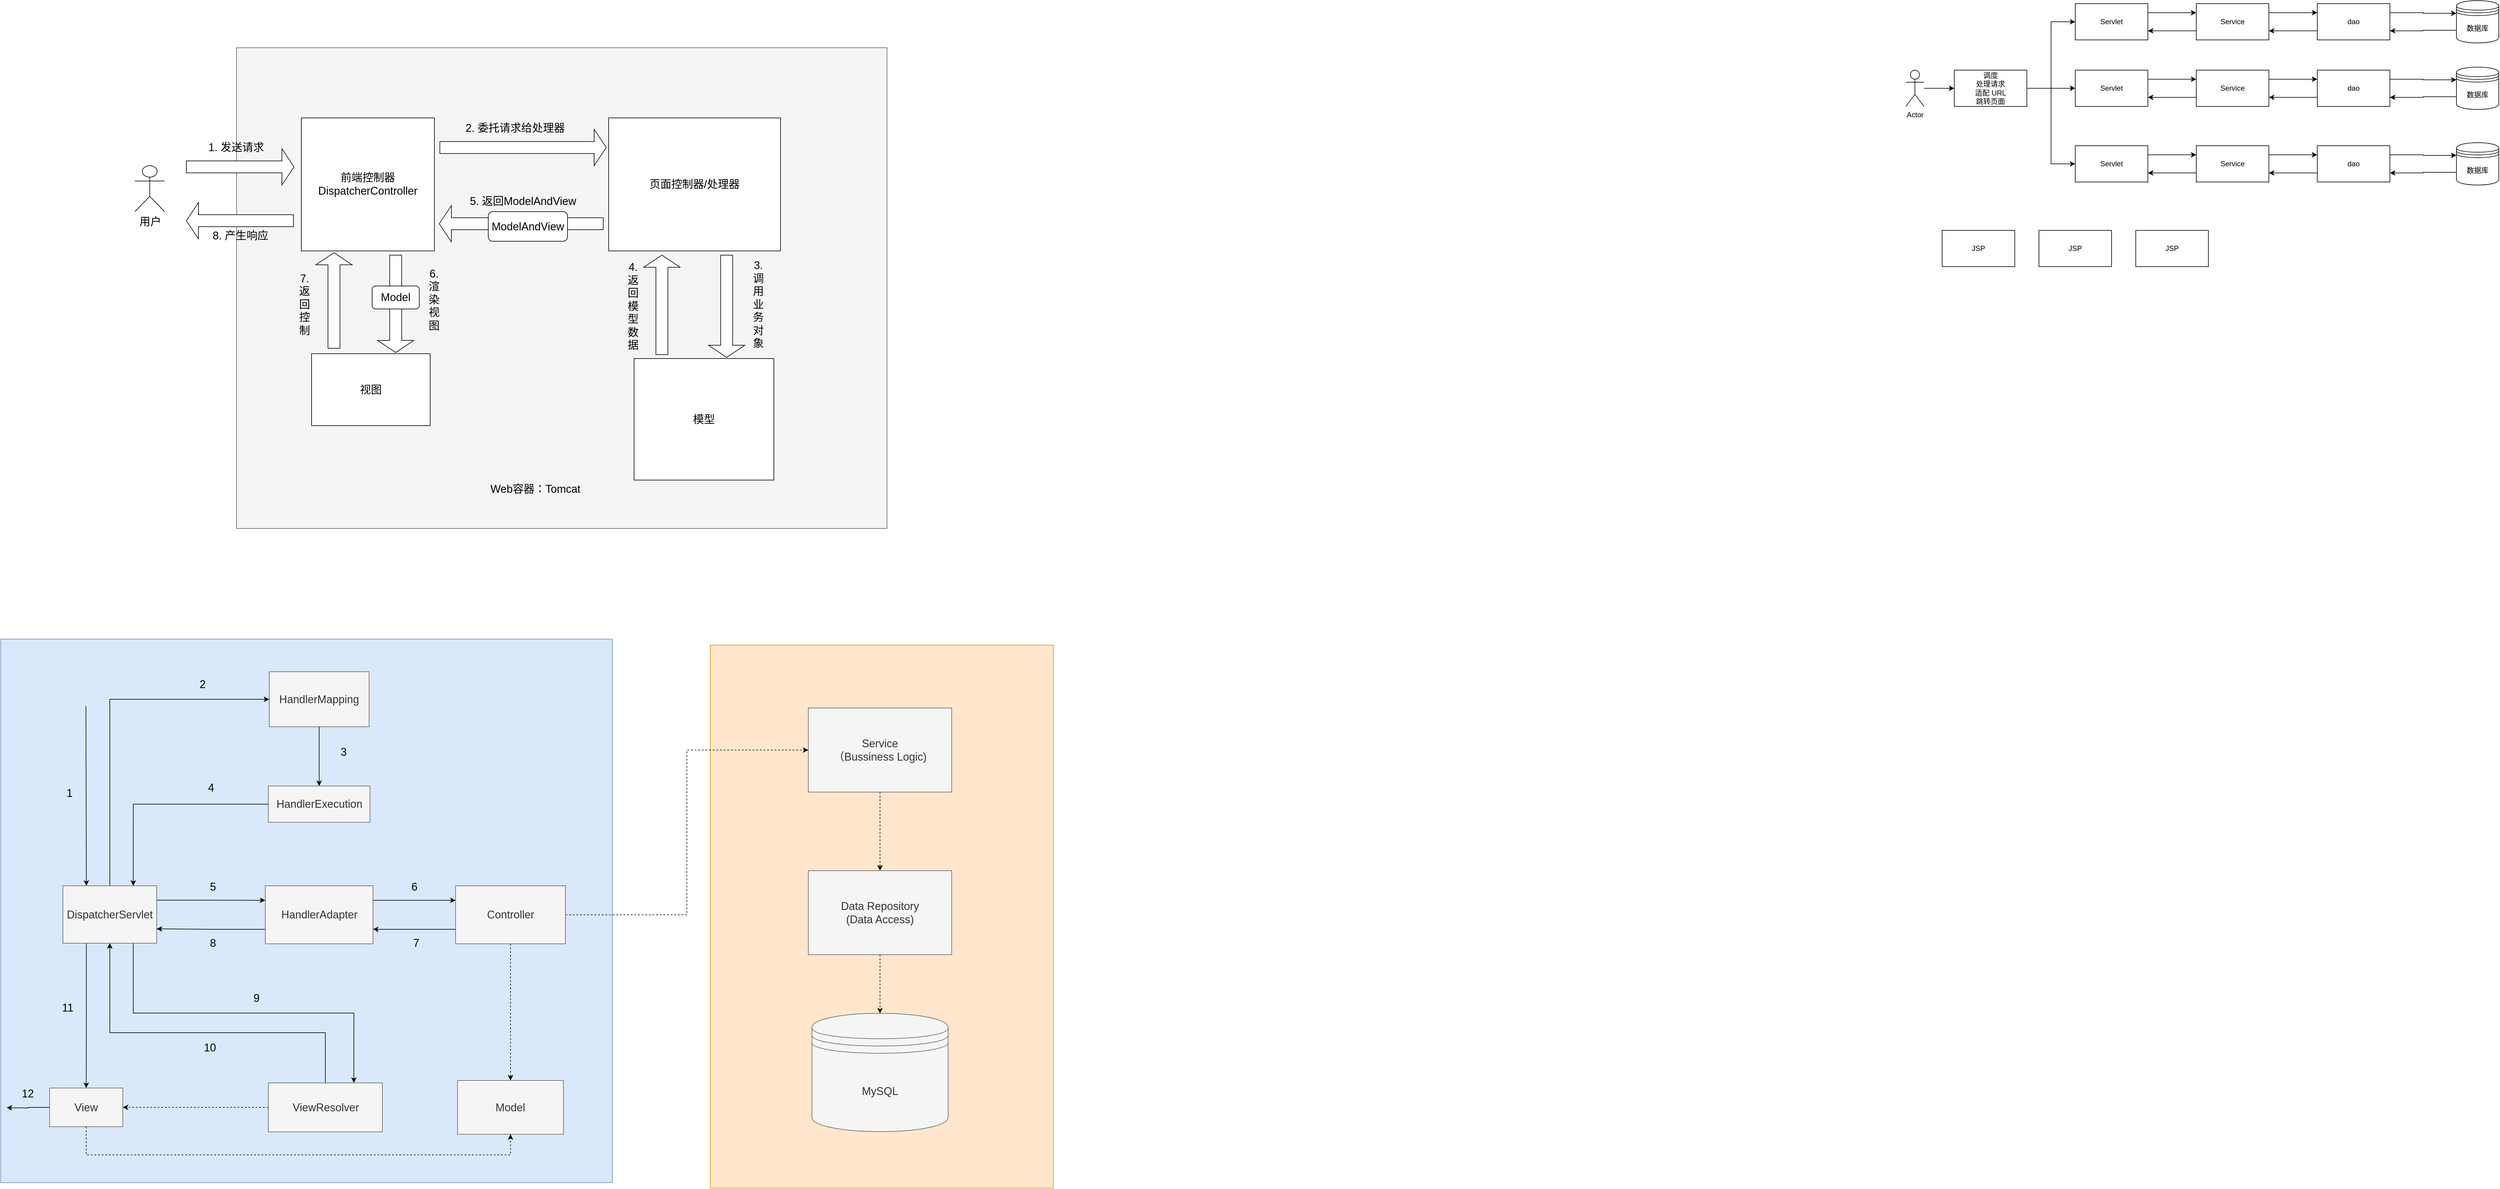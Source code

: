 <mxfile version="20.1.4" type="github">
  <diagram id="4tOisqnhH95XmzhV952y" name="第 1 页">
    <mxGraphModel dx="4794" dy="1034" grid="0" gridSize="10" guides="1" tooltips="1" connect="1" arrows="1" fold="1" page="0" pageScale="1" pageWidth="827" pageHeight="1169" math="0" shadow="0">
      <root>
        <mxCell id="0" />
        <mxCell id="1" parent="0" />
        <mxCell id="DMb4ahATADNOb4X12-S3-3" style="edgeStyle=orthogonalEdgeStyle;rounded=0;orthogonalLoop=1;jettySize=auto;html=1;" parent="1" source="DMb4ahATADNOb4X12-S3-1" target="DMb4ahATADNOb4X12-S3-2" edge="1">
          <mxGeometry relative="1" as="geometry" />
        </mxCell>
        <mxCell id="DMb4ahATADNOb4X12-S3-1" value="Actor" style="shape=umlActor;verticalLabelPosition=bottom;verticalAlign=top;html=1;outlineConnect=0;" parent="1" vertex="1">
          <mxGeometry x="40" y="260" width="30" height="60" as="geometry" />
        </mxCell>
        <mxCell id="DMb4ahATADNOb4X12-S3-16" style="edgeStyle=orthogonalEdgeStyle;rounded=0;orthogonalLoop=1;jettySize=auto;html=1;entryX=0;entryY=0.5;entryDx=0;entryDy=0;" parent="1" source="DMb4ahATADNOb4X12-S3-2" target="DMb4ahATADNOb4X12-S3-4" edge="1">
          <mxGeometry relative="1" as="geometry" />
        </mxCell>
        <mxCell id="DMb4ahATADNOb4X12-S3-47" style="edgeStyle=orthogonalEdgeStyle;rounded=0;orthogonalLoop=1;jettySize=auto;html=1;" parent="1" source="DMb4ahATADNOb4X12-S3-2" target="DMb4ahATADNOb4X12-S3-28" edge="1">
          <mxGeometry relative="1" as="geometry" />
        </mxCell>
        <mxCell id="DMb4ahATADNOb4X12-S3-48" style="edgeStyle=orthogonalEdgeStyle;rounded=0;orthogonalLoop=1;jettySize=auto;html=1;entryX=0;entryY=0.5;entryDx=0;entryDy=0;" parent="1" source="DMb4ahATADNOb4X12-S3-2" target="DMb4ahATADNOb4X12-S3-38" edge="1">
          <mxGeometry relative="1" as="geometry" />
        </mxCell>
        <mxCell id="DMb4ahATADNOb4X12-S3-2" value="调度&lt;br&gt;处理请求&lt;br&gt;适配 URL&lt;br&gt;跳转页面" style="rounded=0;whiteSpace=wrap;html=1;" parent="1" vertex="1">
          <mxGeometry x="120" y="260" width="120" height="60" as="geometry" />
        </mxCell>
        <mxCell id="DMb4ahATADNOb4X12-S3-9" style="edgeStyle=orthogonalEdgeStyle;rounded=0;orthogonalLoop=1;jettySize=auto;html=1;exitX=1;exitY=0.25;exitDx=0;exitDy=0;entryX=0;entryY=0.25;entryDx=0;entryDy=0;" parent="1" source="DMb4ahATADNOb4X12-S3-4" target="DMb4ahATADNOb4X12-S3-5" edge="1">
          <mxGeometry relative="1" as="geometry" />
        </mxCell>
        <mxCell id="DMb4ahATADNOb4X12-S3-4" value="Servlet" style="rounded=0;whiteSpace=wrap;html=1;" parent="1" vertex="1">
          <mxGeometry x="320" y="150" width="120" height="60" as="geometry" />
        </mxCell>
        <mxCell id="DMb4ahATADNOb4X12-S3-10" style="edgeStyle=orthogonalEdgeStyle;rounded=0;orthogonalLoop=1;jettySize=auto;html=1;exitX=1;exitY=0.25;exitDx=0;exitDy=0;entryX=0;entryY=0.25;entryDx=0;entryDy=0;" parent="1" source="DMb4ahATADNOb4X12-S3-5" target="DMb4ahATADNOb4X12-S3-6" edge="1">
          <mxGeometry relative="1" as="geometry" />
        </mxCell>
        <mxCell id="DMb4ahATADNOb4X12-S3-15" style="edgeStyle=orthogonalEdgeStyle;rounded=0;orthogonalLoop=1;jettySize=auto;html=1;exitX=0;exitY=0.75;exitDx=0;exitDy=0;entryX=1;entryY=0.75;entryDx=0;entryDy=0;" parent="1" source="DMb4ahATADNOb4X12-S3-5" target="DMb4ahATADNOb4X12-S3-4" edge="1">
          <mxGeometry relative="1" as="geometry" />
        </mxCell>
        <mxCell id="DMb4ahATADNOb4X12-S3-5" value="Service" style="rounded=0;whiteSpace=wrap;html=1;" parent="1" vertex="1">
          <mxGeometry x="520" y="150" width="120" height="60" as="geometry" />
        </mxCell>
        <mxCell id="DMb4ahATADNOb4X12-S3-11" style="edgeStyle=orthogonalEdgeStyle;rounded=0;orthogonalLoop=1;jettySize=auto;html=1;exitX=1;exitY=0.25;exitDx=0;exitDy=0;entryX=0;entryY=0.3;entryDx=0;entryDy=0;" parent="1" source="DMb4ahATADNOb4X12-S3-6" target="DMb4ahATADNOb4X12-S3-8" edge="1">
          <mxGeometry relative="1" as="geometry" />
        </mxCell>
        <mxCell id="DMb4ahATADNOb4X12-S3-14" style="edgeStyle=orthogonalEdgeStyle;rounded=0;orthogonalLoop=1;jettySize=auto;html=1;exitX=0;exitY=0.75;exitDx=0;exitDy=0;entryX=1;entryY=0.75;entryDx=0;entryDy=0;" parent="1" source="DMb4ahATADNOb4X12-S3-6" target="DMb4ahATADNOb4X12-S3-5" edge="1">
          <mxGeometry relative="1" as="geometry" />
        </mxCell>
        <mxCell id="DMb4ahATADNOb4X12-S3-6" value="dao" style="rounded=0;whiteSpace=wrap;html=1;" parent="1" vertex="1">
          <mxGeometry x="720" y="150" width="120" height="60" as="geometry" />
        </mxCell>
        <mxCell id="DMb4ahATADNOb4X12-S3-13" style="edgeStyle=orthogonalEdgeStyle;rounded=0;orthogonalLoop=1;jettySize=auto;html=1;exitX=0;exitY=0.7;exitDx=0;exitDy=0;entryX=1;entryY=0.75;entryDx=0;entryDy=0;" parent="1" source="DMb4ahATADNOb4X12-S3-8" target="DMb4ahATADNOb4X12-S3-6" edge="1">
          <mxGeometry relative="1" as="geometry" />
        </mxCell>
        <mxCell id="DMb4ahATADNOb4X12-S3-8" value="数据库" style="shape=datastore;whiteSpace=wrap;html=1;" parent="1" vertex="1">
          <mxGeometry x="950" y="145" width="70" height="70" as="geometry" />
        </mxCell>
        <mxCell id="DMb4ahATADNOb4X12-S3-27" style="edgeStyle=orthogonalEdgeStyle;rounded=0;orthogonalLoop=1;jettySize=auto;html=1;exitX=1;exitY=0.25;exitDx=0;exitDy=0;entryX=0;entryY=0.25;entryDx=0;entryDy=0;" parent="1" source="DMb4ahATADNOb4X12-S3-28" target="DMb4ahATADNOb4X12-S3-31" edge="1">
          <mxGeometry relative="1" as="geometry" />
        </mxCell>
        <mxCell id="DMb4ahATADNOb4X12-S3-28" value="Servlet" style="rounded=0;whiteSpace=wrap;html=1;" parent="1" vertex="1">
          <mxGeometry x="320" y="260" width="120" height="60" as="geometry" />
        </mxCell>
        <mxCell id="DMb4ahATADNOb4X12-S3-29" style="edgeStyle=orthogonalEdgeStyle;rounded=0;orthogonalLoop=1;jettySize=auto;html=1;exitX=1;exitY=0.25;exitDx=0;exitDy=0;entryX=0;entryY=0.25;entryDx=0;entryDy=0;" parent="1" source="DMb4ahATADNOb4X12-S3-31" target="DMb4ahATADNOb4X12-S3-34" edge="1">
          <mxGeometry relative="1" as="geometry" />
        </mxCell>
        <mxCell id="DMb4ahATADNOb4X12-S3-30" style="edgeStyle=orthogonalEdgeStyle;rounded=0;orthogonalLoop=1;jettySize=auto;html=1;exitX=0;exitY=0.75;exitDx=0;exitDy=0;entryX=1;entryY=0.75;entryDx=0;entryDy=0;" parent="1" source="DMb4ahATADNOb4X12-S3-31" target="DMb4ahATADNOb4X12-S3-28" edge="1">
          <mxGeometry relative="1" as="geometry" />
        </mxCell>
        <mxCell id="DMb4ahATADNOb4X12-S3-31" value="Service" style="rounded=0;whiteSpace=wrap;html=1;" parent="1" vertex="1">
          <mxGeometry x="520" y="260" width="120" height="60" as="geometry" />
        </mxCell>
        <mxCell id="DMb4ahATADNOb4X12-S3-32" style="edgeStyle=orthogonalEdgeStyle;rounded=0;orthogonalLoop=1;jettySize=auto;html=1;exitX=1;exitY=0.25;exitDx=0;exitDy=0;entryX=0;entryY=0.3;entryDx=0;entryDy=0;" parent="1" source="DMb4ahATADNOb4X12-S3-34" target="DMb4ahATADNOb4X12-S3-36" edge="1">
          <mxGeometry relative="1" as="geometry" />
        </mxCell>
        <mxCell id="DMb4ahATADNOb4X12-S3-33" style="edgeStyle=orthogonalEdgeStyle;rounded=0;orthogonalLoop=1;jettySize=auto;html=1;exitX=0;exitY=0.75;exitDx=0;exitDy=0;entryX=1;entryY=0.75;entryDx=0;entryDy=0;" parent="1" source="DMb4ahATADNOb4X12-S3-34" target="DMb4ahATADNOb4X12-S3-31" edge="1">
          <mxGeometry relative="1" as="geometry" />
        </mxCell>
        <mxCell id="DMb4ahATADNOb4X12-S3-34" value="dao" style="rounded=0;whiteSpace=wrap;html=1;" parent="1" vertex="1">
          <mxGeometry x="720" y="260" width="120" height="60" as="geometry" />
        </mxCell>
        <mxCell id="DMb4ahATADNOb4X12-S3-35" style="edgeStyle=orthogonalEdgeStyle;rounded=0;orthogonalLoop=1;jettySize=auto;html=1;exitX=0;exitY=0.7;exitDx=0;exitDy=0;entryX=1;entryY=0.75;entryDx=0;entryDy=0;" parent="1" source="DMb4ahATADNOb4X12-S3-36" target="DMb4ahATADNOb4X12-S3-34" edge="1">
          <mxGeometry relative="1" as="geometry" />
        </mxCell>
        <mxCell id="DMb4ahATADNOb4X12-S3-36" value="数据库" style="shape=datastore;whiteSpace=wrap;html=1;" parent="1" vertex="1">
          <mxGeometry x="950" y="255" width="70" height="70" as="geometry" />
        </mxCell>
        <mxCell id="DMb4ahATADNOb4X12-S3-37" style="edgeStyle=orthogonalEdgeStyle;rounded=0;orthogonalLoop=1;jettySize=auto;html=1;exitX=1;exitY=0.25;exitDx=0;exitDy=0;entryX=0;entryY=0.25;entryDx=0;entryDy=0;" parent="1" source="DMb4ahATADNOb4X12-S3-38" target="DMb4ahATADNOb4X12-S3-41" edge="1">
          <mxGeometry relative="1" as="geometry" />
        </mxCell>
        <mxCell id="DMb4ahATADNOb4X12-S3-38" value="Servlet" style="rounded=0;whiteSpace=wrap;html=1;" parent="1" vertex="1">
          <mxGeometry x="320" y="385" width="120" height="60" as="geometry" />
        </mxCell>
        <mxCell id="DMb4ahATADNOb4X12-S3-39" style="edgeStyle=orthogonalEdgeStyle;rounded=0;orthogonalLoop=1;jettySize=auto;html=1;exitX=1;exitY=0.25;exitDx=0;exitDy=0;entryX=0;entryY=0.25;entryDx=0;entryDy=0;" parent="1" source="DMb4ahATADNOb4X12-S3-41" target="DMb4ahATADNOb4X12-S3-44" edge="1">
          <mxGeometry relative="1" as="geometry" />
        </mxCell>
        <mxCell id="DMb4ahATADNOb4X12-S3-40" style="edgeStyle=orthogonalEdgeStyle;rounded=0;orthogonalLoop=1;jettySize=auto;html=1;exitX=0;exitY=0.75;exitDx=0;exitDy=0;entryX=1;entryY=0.75;entryDx=0;entryDy=0;" parent="1" source="DMb4ahATADNOb4X12-S3-41" target="DMb4ahATADNOb4X12-S3-38" edge="1">
          <mxGeometry relative="1" as="geometry" />
        </mxCell>
        <mxCell id="DMb4ahATADNOb4X12-S3-41" value="Service" style="rounded=0;whiteSpace=wrap;html=1;" parent="1" vertex="1">
          <mxGeometry x="520" y="385" width="120" height="60" as="geometry" />
        </mxCell>
        <mxCell id="DMb4ahATADNOb4X12-S3-42" style="edgeStyle=orthogonalEdgeStyle;rounded=0;orthogonalLoop=1;jettySize=auto;html=1;exitX=1;exitY=0.25;exitDx=0;exitDy=0;entryX=0;entryY=0.3;entryDx=0;entryDy=0;" parent="1" source="DMb4ahATADNOb4X12-S3-44" target="DMb4ahATADNOb4X12-S3-46" edge="1">
          <mxGeometry relative="1" as="geometry" />
        </mxCell>
        <mxCell id="DMb4ahATADNOb4X12-S3-43" style="edgeStyle=orthogonalEdgeStyle;rounded=0;orthogonalLoop=1;jettySize=auto;html=1;exitX=0;exitY=0.75;exitDx=0;exitDy=0;entryX=1;entryY=0.75;entryDx=0;entryDy=0;" parent="1" source="DMb4ahATADNOb4X12-S3-44" target="DMb4ahATADNOb4X12-S3-41" edge="1">
          <mxGeometry relative="1" as="geometry" />
        </mxCell>
        <mxCell id="DMb4ahATADNOb4X12-S3-44" value="dao" style="rounded=0;whiteSpace=wrap;html=1;" parent="1" vertex="1">
          <mxGeometry x="720" y="385" width="120" height="60" as="geometry" />
        </mxCell>
        <mxCell id="DMb4ahATADNOb4X12-S3-45" style="edgeStyle=orthogonalEdgeStyle;rounded=0;orthogonalLoop=1;jettySize=auto;html=1;exitX=0;exitY=0.7;exitDx=0;exitDy=0;entryX=1;entryY=0.75;entryDx=0;entryDy=0;" parent="1" source="DMb4ahATADNOb4X12-S3-46" target="DMb4ahATADNOb4X12-S3-44" edge="1">
          <mxGeometry relative="1" as="geometry" />
        </mxCell>
        <mxCell id="DMb4ahATADNOb4X12-S3-46" value="数据库" style="shape=datastore;whiteSpace=wrap;html=1;" parent="1" vertex="1">
          <mxGeometry x="950" y="380" width="70" height="70" as="geometry" />
        </mxCell>
        <mxCell id="DMb4ahATADNOb4X12-S3-49" value="JSP" style="rounded=0;whiteSpace=wrap;html=1;" parent="1" vertex="1">
          <mxGeometry x="100" y="525" width="120" height="60" as="geometry" />
        </mxCell>
        <mxCell id="DMb4ahATADNOb4X12-S3-50" value="JSP" style="rounded=0;whiteSpace=wrap;html=1;" parent="1" vertex="1">
          <mxGeometry x="260" y="525" width="120" height="60" as="geometry" />
        </mxCell>
        <mxCell id="DMb4ahATADNOb4X12-S3-51" value="JSP" style="rounded=0;whiteSpace=wrap;html=1;" parent="1" vertex="1">
          <mxGeometry x="420" y="525" width="120" height="60" as="geometry" />
        </mxCell>
        <mxCell id="j7wyvuA6OXwUdKk2D4u--38" value="" style="rounded=0;whiteSpace=wrap;html=1;fontSize=18;fillColor=#f5f5f5;fontColor=#333333;strokeColor=#666666;" vertex="1" parent="1">
          <mxGeometry x="-2719" y="223" width="1075" height="795" as="geometry" />
        </mxCell>
        <mxCell id="j7wyvuA6OXwUdKk2D4u--39" value="&lt;font style=&quot;font-size: 18px;&quot;&gt;前端控制器&lt;br&gt;DispatcherController&lt;/font&gt;" style="whiteSpace=wrap;html=1;aspect=fixed;" vertex="1" parent="1">
          <mxGeometry x="-2612" y="339" width="220" height="220" as="geometry" />
        </mxCell>
        <mxCell id="j7wyvuA6OXwUdKk2D4u--40" value="&lt;font style=&quot;font-size: 18px;&quot;&gt;页面控制器/处理器&lt;/font&gt;" style="rounded=0;whiteSpace=wrap;html=1;" vertex="1" parent="1">
          <mxGeometry x="-2104" y="339" width="284" height="220" as="geometry" />
        </mxCell>
        <mxCell id="j7wyvuA6OXwUdKk2D4u--41" value="用户" style="shape=umlActor;verticalLabelPosition=bottom;verticalAlign=top;html=1;outlineConnect=0;fontSize=18;" vertex="1" parent="1">
          <mxGeometry x="-2887" y="418" width="49" height="76" as="geometry" />
        </mxCell>
        <mxCell id="j7wyvuA6OXwUdKk2D4u--42" value="" style="html=1;shadow=0;dashed=0;align=center;verticalAlign=middle;shape=mxgraph.arrows2.arrow;dy=0.67;dx=20;notch=0;fontSize=18;" vertex="1" parent="1">
          <mxGeometry x="-2802" y="390" width="178" height="60" as="geometry" />
        </mxCell>
        <mxCell id="j7wyvuA6OXwUdKk2D4u--43" value="" style="html=1;shadow=0;dashed=0;align=center;verticalAlign=middle;shape=mxgraph.arrows2.arrow;dy=0.67;dx=20;notch=0;fontSize=18;direction=west;" vertex="1" parent="1">
          <mxGeometry x="-2802" y="479" width="177" height="60" as="geometry" />
        </mxCell>
        <mxCell id="j7wyvuA6OXwUdKk2D4u--44" value="8. 产生响应" style="text;html=1;align=center;verticalAlign=middle;resizable=0;points=[];autosize=1;strokeColor=none;fillColor=none;fontSize=18;" vertex="1" parent="1">
          <mxGeometry x="-2768" y="517" width="110" height="34" as="geometry" />
        </mxCell>
        <mxCell id="j7wyvuA6OXwUdKk2D4u--45" value="1. 发送请求" style="text;html=1;align=center;verticalAlign=middle;resizable=0;points=[];autosize=1;strokeColor=none;fillColor=none;fontSize=18;" vertex="1" parent="1">
          <mxGeometry x="-2775" y="371" width="110" height="34" as="geometry" />
        </mxCell>
        <mxCell id="j7wyvuA6OXwUdKk2D4u--46" value="" style="html=1;shadow=0;dashed=0;align=center;verticalAlign=middle;shape=mxgraph.arrows2.arrow;dy=0.67;dx=20;notch=0;fontSize=18;" vertex="1" parent="1">
          <mxGeometry x="-2383" y="358" width="275" height="60" as="geometry" />
        </mxCell>
        <mxCell id="j7wyvuA6OXwUdKk2D4u--47" value="2. 委托请求给处理器" style="text;html=1;align=center;verticalAlign=middle;resizable=0;points=[];autosize=1;strokeColor=none;fillColor=none;fontSize=18;" vertex="1" parent="1">
          <mxGeometry x="-2350" y="339" width="182" height="34" as="geometry" />
        </mxCell>
        <mxCell id="j7wyvuA6OXwUdKk2D4u--48" value="" style="html=1;shadow=0;dashed=0;align=center;verticalAlign=middle;shape=mxgraph.arrows2.arrow;dy=0.67;dx=20;notch=0;fontSize=18;direction=west;" vertex="1" parent="1">
          <mxGeometry x="-2384" y="484" width="271" height="60" as="geometry" />
        </mxCell>
        <mxCell id="j7wyvuA6OXwUdKk2D4u--49" value="5. 返回ModelAndView" style="text;html=1;align=center;verticalAlign=middle;resizable=0;points=[];autosize=1;strokeColor=none;fillColor=none;fontSize=18;" vertex="1" parent="1">
          <mxGeometry x="-2343" y="460" width="194" height="34" as="geometry" />
        </mxCell>
        <mxCell id="j7wyvuA6OXwUdKk2D4u--50" value="ModelAndView" style="rounded=1;whiteSpace=wrap;html=1;fontSize=18;" vertex="1" parent="1">
          <mxGeometry x="-2303" y="494" width="131" height="49" as="geometry" />
        </mxCell>
        <mxCell id="j7wyvuA6OXwUdKk2D4u--51" value="模型" style="rounded=0;whiteSpace=wrap;html=1;fontSize=18;" vertex="1" parent="1">
          <mxGeometry x="-2062" y="737" width="231" height="201" as="geometry" />
        </mxCell>
        <mxCell id="j7wyvuA6OXwUdKk2D4u--52" value="" style="html=1;shadow=0;dashed=0;align=center;verticalAlign=middle;shape=mxgraph.arrows2.arrow;dy=0.67;dx=20;notch=0;fontSize=18;direction=south;" vertex="1" parent="1">
          <mxGeometry x="-1939" y="566" width="60" height="169" as="geometry" />
        </mxCell>
        <mxCell id="j7wyvuA6OXwUdKk2D4u--53" value="3. &lt;br&gt;调&lt;br&gt;用&lt;br&gt;业&lt;br&gt;务&lt;br&gt;对&lt;br&gt;象" style="text;html=1;align=center;verticalAlign=middle;resizable=0;points=[];autosize=1;strokeColor=none;fillColor=none;fontSize=18;" vertex="1" parent="1">
          <mxGeometry x="-1875" y="566" width="36" height="163" as="geometry" />
        </mxCell>
        <mxCell id="j7wyvuA6OXwUdKk2D4u--54" value="" style="html=1;shadow=0;dashed=0;align=center;verticalAlign=middle;shape=mxgraph.arrows2.arrow;dy=0.67;dx=20;notch=0;fontSize=18;direction=north;" vertex="1" parent="1">
          <mxGeometry x="-2046" y="566" width="60" height="164.5" as="geometry" />
        </mxCell>
        <mxCell id="j7wyvuA6OXwUdKk2D4u--55" value="4.&lt;br&gt;返&lt;br&gt;回&lt;br&gt;模&lt;br&gt;型&lt;br&gt;数&lt;br&gt;据" style="text;html=1;align=center;verticalAlign=middle;resizable=0;points=[];autosize=1;strokeColor=none;fillColor=none;fontSize=18;" vertex="1" parent="1">
          <mxGeometry x="-2082" y="569" width="36" height="163" as="geometry" />
        </mxCell>
        <mxCell id="j7wyvuA6OXwUdKk2D4u--56" value="视图" style="rounded=0;whiteSpace=wrap;html=1;fontSize=18;" vertex="1" parent="1">
          <mxGeometry x="-2595" y="729" width="196" height="119" as="geometry" />
        </mxCell>
        <mxCell id="j7wyvuA6OXwUdKk2D4u--57" value="" style="html=1;shadow=0;dashed=0;align=center;verticalAlign=middle;shape=mxgraph.arrows2.arrow;dy=0.67;dx=20;notch=0;fontSize=18;direction=south;" vertex="1" parent="1">
          <mxGeometry x="-2486" y="566" width="60" height="161" as="geometry" />
        </mxCell>
        <mxCell id="j7wyvuA6OXwUdKk2D4u--58" value="Model" style="rounded=1;whiteSpace=wrap;html=1;fontSize=18;direction=east;" vertex="1" parent="1">
          <mxGeometry x="-2495" y="617" width="78" height="38" as="geometry" />
        </mxCell>
        <mxCell id="j7wyvuA6OXwUdKk2D4u--59" value="6.&lt;br&gt;渲&lt;br&gt;染&lt;br&gt;视&lt;br&gt;图" style="text;html=1;align=center;verticalAlign=middle;resizable=0;points=[];autosize=1;strokeColor=none;fillColor=none;fontSize=18;" vertex="1" parent="1">
          <mxGeometry x="-2411" y="580" width="36" height="120" as="geometry" />
        </mxCell>
        <mxCell id="j7wyvuA6OXwUdKk2D4u--60" value="" style="html=1;shadow=0;dashed=0;align=center;verticalAlign=middle;shape=mxgraph.arrows2.arrow;dy=0.67;dx=20;notch=0;fontSize=18;direction=north;" vertex="1" parent="1">
          <mxGeometry x="-2588" y="562" width="60" height="158" as="geometry" />
        </mxCell>
        <mxCell id="j7wyvuA6OXwUdKk2D4u--61" value="7.&lt;br&gt;返&lt;br&gt;回&lt;br&gt;控&lt;br&gt;制" style="text;html=1;align=center;verticalAlign=middle;resizable=0;points=[];autosize=1;strokeColor=none;fillColor=none;fontSize=18;" vertex="1" parent="1">
          <mxGeometry x="-2625" y="587.5" width="36" height="120" as="geometry" />
        </mxCell>
        <mxCell id="j7wyvuA6OXwUdKk2D4u--62" value="&lt;font style=&quot;font-size: 18px;&quot;&gt;Web容器：Tomcat&lt;/font&gt;" style="text;html=1;strokeColor=none;fillColor=none;align=center;verticalAlign=middle;whiteSpace=wrap;rounded=0;fontSize=18;" vertex="1" parent="1">
          <mxGeometry x="-2314" y="938" width="178" height="30" as="geometry" />
        </mxCell>
        <mxCell id="j7wyvuA6OXwUdKk2D4u--125" value="" style="rounded=0;whiteSpace=wrap;html=1;fontSize=18;fillColor=#ffe6cc;strokeColor=#d79b00;glass=0;sketch=0;shadow=0;" vertex="1" parent="1">
          <mxGeometry x="-1936" y="1211" width="567" height="898" as="geometry" />
        </mxCell>
        <mxCell id="j7wyvuA6OXwUdKk2D4u--126" style="rounded=0;orthogonalLoop=1;jettySize=auto;html=1;entryX=0.5;entryY=0;entryDx=0;entryDy=0;dashed=1;fontSize=18;edgeStyle=orthogonalEdgeStyle;" edge="1" parent="1" source="j7wyvuA6OXwUdKk2D4u--127" target="j7wyvuA6OXwUdKk2D4u--129">
          <mxGeometry relative="1" as="geometry" />
        </mxCell>
        <mxCell id="j7wyvuA6OXwUdKk2D4u--127" value="Service&lt;br&gt;（Bussiness Logic)" style="rounded=0;whiteSpace=wrap;html=1;shadow=0;glass=0;sketch=0;fontSize=18;fillColor=#f5f5f5;fontColor=#333333;strokeColor=#666666;" vertex="1" parent="1">
          <mxGeometry x="-1774" y="1315" width="237" height="139" as="geometry" />
        </mxCell>
        <mxCell id="j7wyvuA6OXwUdKk2D4u--128" style="edgeStyle=orthogonalEdgeStyle;rounded=0;orthogonalLoop=1;jettySize=auto;html=1;dashed=1;fontSize=18;" edge="1" parent="1" source="j7wyvuA6OXwUdKk2D4u--129" target="j7wyvuA6OXwUdKk2D4u--130">
          <mxGeometry relative="1" as="geometry" />
        </mxCell>
        <mxCell id="j7wyvuA6OXwUdKk2D4u--129" value="Data Repository&lt;br&gt;(Data Access)" style="rounded=0;whiteSpace=wrap;html=1;shadow=0;glass=0;sketch=0;fontSize=18;fillColor=#f5f5f5;fontColor=#333333;strokeColor=#666666;" vertex="1" parent="1">
          <mxGeometry x="-1774" y="1584" width="237" height="139" as="geometry" />
        </mxCell>
        <mxCell id="j7wyvuA6OXwUdKk2D4u--130" value="MySQL" style="shape=datastore;whiteSpace=wrap;html=1;rounded=0;shadow=0;glass=0;sketch=0;fontSize=18;fillColor=#f5f5f5;fontColor=#333333;strokeColor=#666666;" vertex="1" parent="1">
          <mxGeometry x="-1768" y="1820" width="225" height="195.5" as="geometry" />
        </mxCell>
        <mxCell id="j7wyvuA6OXwUdKk2D4u--131" value="&amp;nbsp;" style="rounded=0;whiteSpace=wrap;html=1;fontSize=18;fillColor=#dae8fc;strokeColor=#6c8ebf;" vertex="1" parent="1">
          <mxGeometry x="-3108.75" y="1201" width="1010.75" height="899" as="geometry" />
        </mxCell>
        <mxCell id="j7wyvuA6OXwUdKk2D4u--132" style="edgeStyle=orthogonalEdgeStyle;rounded=0;orthogonalLoop=1;jettySize=auto;html=1;entryX=0;entryY=0.5;entryDx=0;entryDy=0;fontSize=18;exitX=0.5;exitY=0;exitDx=0;exitDy=0;" edge="1" parent="1" source="j7wyvuA6OXwUdKk2D4u--136" target="j7wyvuA6OXwUdKk2D4u--138">
          <mxGeometry relative="1" as="geometry" />
        </mxCell>
        <mxCell id="j7wyvuA6OXwUdKk2D4u--133" style="edgeStyle=orthogonalEdgeStyle;rounded=0;orthogonalLoop=1;jettySize=auto;html=1;exitX=1;exitY=0.25;exitDx=0;exitDy=0;entryX=0;entryY=0.25;entryDx=0;entryDy=0;fontSize=18;" edge="1" parent="1" source="j7wyvuA6OXwUdKk2D4u--136" target="j7wyvuA6OXwUdKk2D4u--148">
          <mxGeometry relative="1" as="geometry" />
        </mxCell>
        <mxCell id="j7wyvuA6OXwUdKk2D4u--134" style="edgeStyle=orthogonalEdgeStyle;rounded=0;orthogonalLoop=1;jettySize=auto;html=1;exitX=0.75;exitY=1;exitDx=0;exitDy=0;entryX=0.75;entryY=0;entryDx=0;entryDy=0;fontSize=18;" edge="1" parent="1" source="j7wyvuA6OXwUdKk2D4u--136" target="j7wyvuA6OXwUdKk2D4u--159">
          <mxGeometry relative="1" as="geometry" />
        </mxCell>
        <mxCell id="j7wyvuA6OXwUdKk2D4u--135" style="edgeStyle=orthogonalEdgeStyle;rounded=0;orthogonalLoop=1;jettySize=auto;html=1;exitX=0.25;exitY=1;exitDx=0;exitDy=0;entryX=0.5;entryY=0;entryDx=0;entryDy=0;fontSize=18;" edge="1" parent="1" source="j7wyvuA6OXwUdKk2D4u--136" target="j7wyvuA6OXwUdKk2D4u--164">
          <mxGeometry relative="1" as="geometry" />
        </mxCell>
        <mxCell id="j7wyvuA6OXwUdKk2D4u--136" value="DispatcherServlet" style="rounded=0;whiteSpace=wrap;html=1;fontSize=18;fillColor=#f5f5f5;fontColor=#333333;strokeColor=#666666;" vertex="1" parent="1">
          <mxGeometry x="-3006" y="1609" width="155" height="95" as="geometry" />
        </mxCell>
        <mxCell id="j7wyvuA6OXwUdKk2D4u--137" style="edgeStyle=orthogonalEdgeStyle;rounded=0;orthogonalLoop=1;jettySize=auto;html=1;entryX=0.5;entryY=0;entryDx=0;entryDy=0;fontSize=18;" edge="1" parent="1" source="j7wyvuA6OXwUdKk2D4u--138" target="j7wyvuA6OXwUdKk2D4u--140">
          <mxGeometry relative="1" as="geometry" />
        </mxCell>
        <mxCell id="j7wyvuA6OXwUdKk2D4u--138" value="HandlerMapping" style="rounded=0;whiteSpace=wrap;html=1;fontSize=18;fillColor=#f5f5f5;fontColor=#333333;strokeColor=#666666;" vertex="1" parent="1">
          <mxGeometry x="-2665" y="1255" width="165" height="91" as="geometry" />
        </mxCell>
        <mxCell id="j7wyvuA6OXwUdKk2D4u--139" style="edgeStyle=orthogonalEdgeStyle;rounded=0;orthogonalLoop=1;jettySize=auto;html=1;entryX=0.75;entryY=0;entryDx=0;entryDy=0;fontSize=18;" edge="1" parent="1" source="j7wyvuA6OXwUdKk2D4u--140" target="j7wyvuA6OXwUdKk2D4u--136">
          <mxGeometry relative="1" as="geometry" />
        </mxCell>
        <mxCell id="j7wyvuA6OXwUdKk2D4u--140" value="HandlerExecution" style="rounded=0;whiteSpace=wrap;html=1;fontSize=18;fillColor=#f5f5f5;fontColor=#333333;strokeColor=#666666;" vertex="1" parent="1">
          <mxGeometry x="-2666.5" y="1444" width="168" height="60" as="geometry" />
        </mxCell>
        <mxCell id="j7wyvuA6OXwUdKk2D4u--141" value="" style="endArrow=classic;html=1;rounded=0;fontSize=18;entryX=0.25;entryY=0;entryDx=0;entryDy=0;" edge="1" parent="1" target="j7wyvuA6OXwUdKk2D4u--136">
          <mxGeometry width="50" height="50" relative="1" as="geometry">
            <mxPoint x="-2968" y="1312" as="sourcePoint" />
            <mxPoint x="-2969" y="1289" as="targetPoint" />
          </mxGeometry>
        </mxCell>
        <mxCell id="j7wyvuA6OXwUdKk2D4u--142" value="1" style="text;html=1;strokeColor=none;fillColor=none;align=center;verticalAlign=middle;whiteSpace=wrap;rounded=0;fontSize=18;" vertex="1" parent="1">
          <mxGeometry x="-3025" y="1441" width="60" height="30" as="geometry" />
        </mxCell>
        <mxCell id="j7wyvuA6OXwUdKk2D4u--143" value="2" style="text;html=1;strokeColor=none;fillColor=none;align=center;verticalAlign=middle;whiteSpace=wrap;rounded=0;fontSize=18;" vertex="1" parent="1">
          <mxGeometry x="-2805" y="1261" width="60" height="30" as="geometry" />
        </mxCell>
        <mxCell id="j7wyvuA6OXwUdKk2D4u--144" value="4" style="text;html=1;strokeColor=none;fillColor=none;align=center;verticalAlign=middle;whiteSpace=wrap;rounded=0;fontSize=18;" vertex="1" parent="1">
          <mxGeometry x="-2791" y="1432" width="60" height="30" as="geometry" />
        </mxCell>
        <mxCell id="j7wyvuA6OXwUdKk2D4u--145" value="3" style="text;html=1;strokeColor=none;fillColor=none;align=center;verticalAlign=middle;whiteSpace=wrap;rounded=0;fontSize=18;" vertex="1" parent="1">
          <mxGeometry x="-2572" y="1373" width="60" height="30" as="geometry" />
        </mxCell>
        <mxCell id="j7wyvuA6OXwUdKk2D4u--146" style="edgeStyle=orthogonalEdgeStyle;rounded=0;orthogonalLoop=1;jettySize=auto;html=1;exitX=0;exitY=0.75;exitDx=0;exitDy=0;entryX=1;entryY=0.75;entryDx=0;entryDy=0;fontSize=18;" edge="1" parent="1" source="j7wyvuA6OXwUdKk2D4u--148" target="j7wyvuA6OXwUdKk2D4u--136">
          <mxGeometry relative="1" as="geometry" />
        </mxCell>
        <mxCell id="j7wyvuA6OXwUdKk2D4u--147" style="edgeStyle=orthogonalEdgeStyle;rounded=0;orthogonalLoop=1;jettySize=auto;html=1;exitX=1;exitY=0.25;exitDx=0;exitDy=0;entryX=0;entryY=0.25;entryDx=0;entryDy=0;fontSize=18;" edge="1" parent="1" source="j7wyvuA6OXwUdKk2D4u--148" target="j7wyvuA6OXwUdKk2D4u--153">
          <mxGeometry relative="1" as="geometry" />
        </mxCell>
        <mxCell id="j7wyvuA6OXwUdKk2D4u--148" value="HandlerAdapter" style="rounded=0;whiteSpace=wrap;html=1;fontSize=18;fillColor=#f5f5f5;fontColor=#333333;strokeColor=#666666;" vertex="1" parent="1">
          <mxGeometry x="-2671.5" y="1609" width="178" height="96" as="geometry" />
        </mxCell>
        <mxCell id="j7wyvuA6OXwUdKk2D4u--149" value="5" style="text;html=1;strokeColor=none;fillColor=none;align=center;verticalAlign=middle;whiteSpace=wrap;rounded=0;fontSize=18;" vertex="1" parent="1">
          <mxGeometry x="-2788" y="1596" width="60" height="30" as="geometry" />
        </mxCell>
        <mxCell id="j7wyvuA6OXwUdKk2D4u--150" value="8" style="text;html=1;strokeColor=none;fillColor=none;align=center;verticalAlign=middle;whiteSpace=wrap;rounded=0;fontSize=18;" vertex="1" parent="1">
          <mxGeometry x="-2788" y="1689" width="60" height="30" as="geometry" />
        </mxCell>
        <mxCell id="j7wyvuA6OXwUdKk2D4u--151" style="edgeStyle=orthogonalEdgeStyle;rounded=0;orthogonalLoop=1;jettySize=auto;html=1;exitX=0;exitY=0.75;exitDx=0;exitDy=0;entryX=1;entryY=0.75;entryDx=0;entryDy=0;fontSize=18;" edge="1" parent="1" source="j7wyvuA6OXwUdKk2D4u--153" target="j7wyvuA6OXwUdKk2D4u--148">
          <mxGeometry relative="1" as="geometry" />
        </mxCell>
        <mxCell id="j7wyvuA6OXwUdKk2D4u--152" style="edgeStyle=orthogonalEdgeStyle;rounded=0;orthogonalLoop=1;jettySize=auto;html=1;entryX=0.5;entryY=0;entryDx=0;entryDy=0;fontSize=18;dashed=1;" edge="1" parent="1" source="j7wyvuA6OXwUdKk2D4u--153" target="j7wyvuA6OXwUdKk2D4u--156">
          <mxGeometry relative="1" as="geometry" />
        </mxCell>
        <mxCell id="j7wyvuA6OXwUdKk2D4u--167" style="edgeStyle=orthogonalEdgeStyle;rounded=0;orthogonalLoop=1;jettySize=auto;html=1;entryX=0;entryY=0.5;entryDx=0;entryDy=0;dashed=1;fontSize=18;" edge="1" parent="1" source="j7wyvuA6OXwUdKk2D4u--153" target="j7wyvuA6OXwUdKk2D4u--127">
          <mxGeometry relative="1" as="geometry" />
        </mxCell>
        <mxCell id="j7wyvuA6OXwUdKk2D4u--153" value="Controller" style="rounded=0;whiteSpace=wrap;html=1;fontSize=18;fillColor=#f5f5f5;fontColor=#333333;strokeColor=#666666;" vertex="1" parent="1">
          <mxGeometry x="-2357" y="1609" width="181.5" height="96" as="geometry" />
        </mxCell>
        <mxCell id="j7wyvuA6OXwUdKk2D4u--154" value="6" style="text;html=1;strokeColor=none;fillColor=none;align=center;verticalAlign=middle;whiteSpace=wrap;rounded=0;fontSize=18;" vertex="1" parent="1">
          <mxGeometry x="-2455" y="1596" width="60" height="30" as="geometry" />
        </mxCell>
        <mxCell id="j7wyvuA6OXwUdKk2D4u--155" value="7" style="text;html=1;strokeColor=none;fillColor=none;align=center;verticalAlign=middle;whiteSpace=wrap;rounded=0;fontSize=18;" vertex="1" parent="1">
          <mxGeometry x="-2452" y="1689" width="60" height="30" as="geometry" />
        </mxCell>
        <mxCell id="j7wyvuA6OXwUdKk2D4u--156" value="Model" style="rounded=0;whiteSpace=wrap;html=1;fontSize=18;fillColor=#f5f5f5;fontColor=#333333;strokeColor=#666666;" vertex="1" parent="1">
          <mxGeometry x="-2353.75" y="1931" width="175" height="89" as="geometry" />
        </mxCell>
        <mxCell id="j7wyvuA6OXwUdKk2D4u--157" style="edgeStyle=orthogonalEdgeStyle;rounded=0;orthogonalLoop=1;jettySize=auto;html=1;entryX=0.5;entryY=1;entryDx=0;entryDy=0;fontSize=18;" edge="1" parent="1" source="j7wyvuA6OXwUdKk2D4u--159" target="j7wyvuA6OXwUdKk2D4u--136">
          <mxGeometry relative="1" as="geometry">
            <Array as="points">
              <mxPoint x="-2572" y="1852" />
              <mxPoint x="-2929" y="1852" />
            </Array>
          </mxGeometry>
        </mxCell>
        <mxCell id="j7wyvuA6OXwUdKk2D4u--158" style="edgeStyle=orthogonalEdgeStyle;rounded=0;orthogonalLoop=1;jettySize=auto;html=1;entryX=1;entryY=0.5;entryDx=0;entryDy=0;fontSize=18;dashed=1;" edge="1" parent="1" source="j7wyvuA6OXwUdKk2D4u--159" target="j7wyvuA6OXwUdKk2D4u--164">
          <mxGeometry relative="1" as="geometry" />
        </mxCell>
        <mxCell id="j7wyvuA6OXwUdKk2D4u--159" value="ViewResolver" style="rounded=0;whiteSpace=wrap;html=1;fontSize=18;fillColor=#f5f5f5;fontColor=#333333;strokeColor=#666666;" vertex="1" parent="1">
          <mxGeometry x="-2666.5" y="1935" width="188.5" height="81" as="geometry" />
        </mxCell>
        <mxCell id="j7wyvuA6OXwUdKk2D4u--160" value="9" style="text;html=1;strokeColor=none;fillColor=none;align=center;verticalAlign=middle;whiteSpace=wrap;rounded=0;fontSize=18;" vertex="1" parent="1">
          <mxGeometry x="-2716" y="1780" width="60" height="30" as="geometry" />
        </mxCell>
        <mxCell id="j7wyvuA6OXwUdKk2D4u--161" value="10" style="text;html=1;strokeColor=none;fillColor=none;align=center;verticalAlign=middle;whiteSpace=wrap;rounded=0;fontSize=18;" vertex="1" parent="1">
          <mxGeometry x="-2793" y="1862" width="60" height="30" as="geometry" />
        </mxCell>
        <mxCell id="j7wyvuA6OXwUdKk2D4u--162" style="edgeStyle=orthogonalEdgeStyle;rounded=0;orthogonalLoop=1;jettySize=auto;html=1;entryX=0.5;entryY=1;entryDx=0;entryDy=0;fontSize=18;dashed=1;" edge="1" parent="1" source="j7wyvuA6OXwUdKk2D4u--164" target="j7wyvuA6OXwUdKk2D4u--156">
          <mxGeometry relative="1" as="geometry">
            <Array as="points">
              <mxPoint x="-2967" y="2054" />
              <mxPoint x="-2266" y="2054" />
            </Array>
          </mxGeometry>
        </mxCell>
        <mxCell id="j7wyvuA6OXwUdKk2D4u--163" style="edgeStyle=orthogonalEdgeStyle;rounded=0;orthogonalLoop=1;jettySize=auto;html=1;fontSize=18;" edge="1" parent="1" source="j7wyvuA6OXwUdKk2D4u--164">
          <mxGeometry relative="1" as="geometry">
            <mxPoint x="-3099" y="1976.0" as="targetPoint" />
          </mxGeometry>
        </mxCell>
        <mxCell id="j7wyvuA6OXwUdKk2D4u--164" value="View" style="rounded=0;whiteSpace=wrap;html=1;fontSize=18;fillColor=#f5f5f5;fontColor=#333333;strokeColor=#666666;" vertex="1" parent="1">
          <mxGeometry x="-3028" y="1943.5" width="121" height="64" as="geometry" />
        </mxCell>
        <mxCell id="j7wyvuA6OXwUdKk2D4u--165" value="12" style="text;html=1;strokeColor=none;fillColor=none;align=center;verticalAlign=middle;whiteSpace=wrap;rounded=0;fontSize=18;" vertex="1" parent="1">
          <mxGeometry x="-3094" y="1938" width="60" height="30" as="geometry" />
        </mxCell>
        <mxCell id="j7wyvuA6OXwUdKk2D4u--166" value="11" style="text;html=1;strokeColor=none;fillColor=none;align=center;verticalAlign=middle;whiteSpace=wrap;rounded=0;fontSize=18;" vertex="1" parent="1">
          <mxGeometry x="-3028" y="1796" width="60" height="30" as="geometry" />
        </mxCell>
      </root>
    </mxGraphModel>
  </diagram>
</mxfile>
